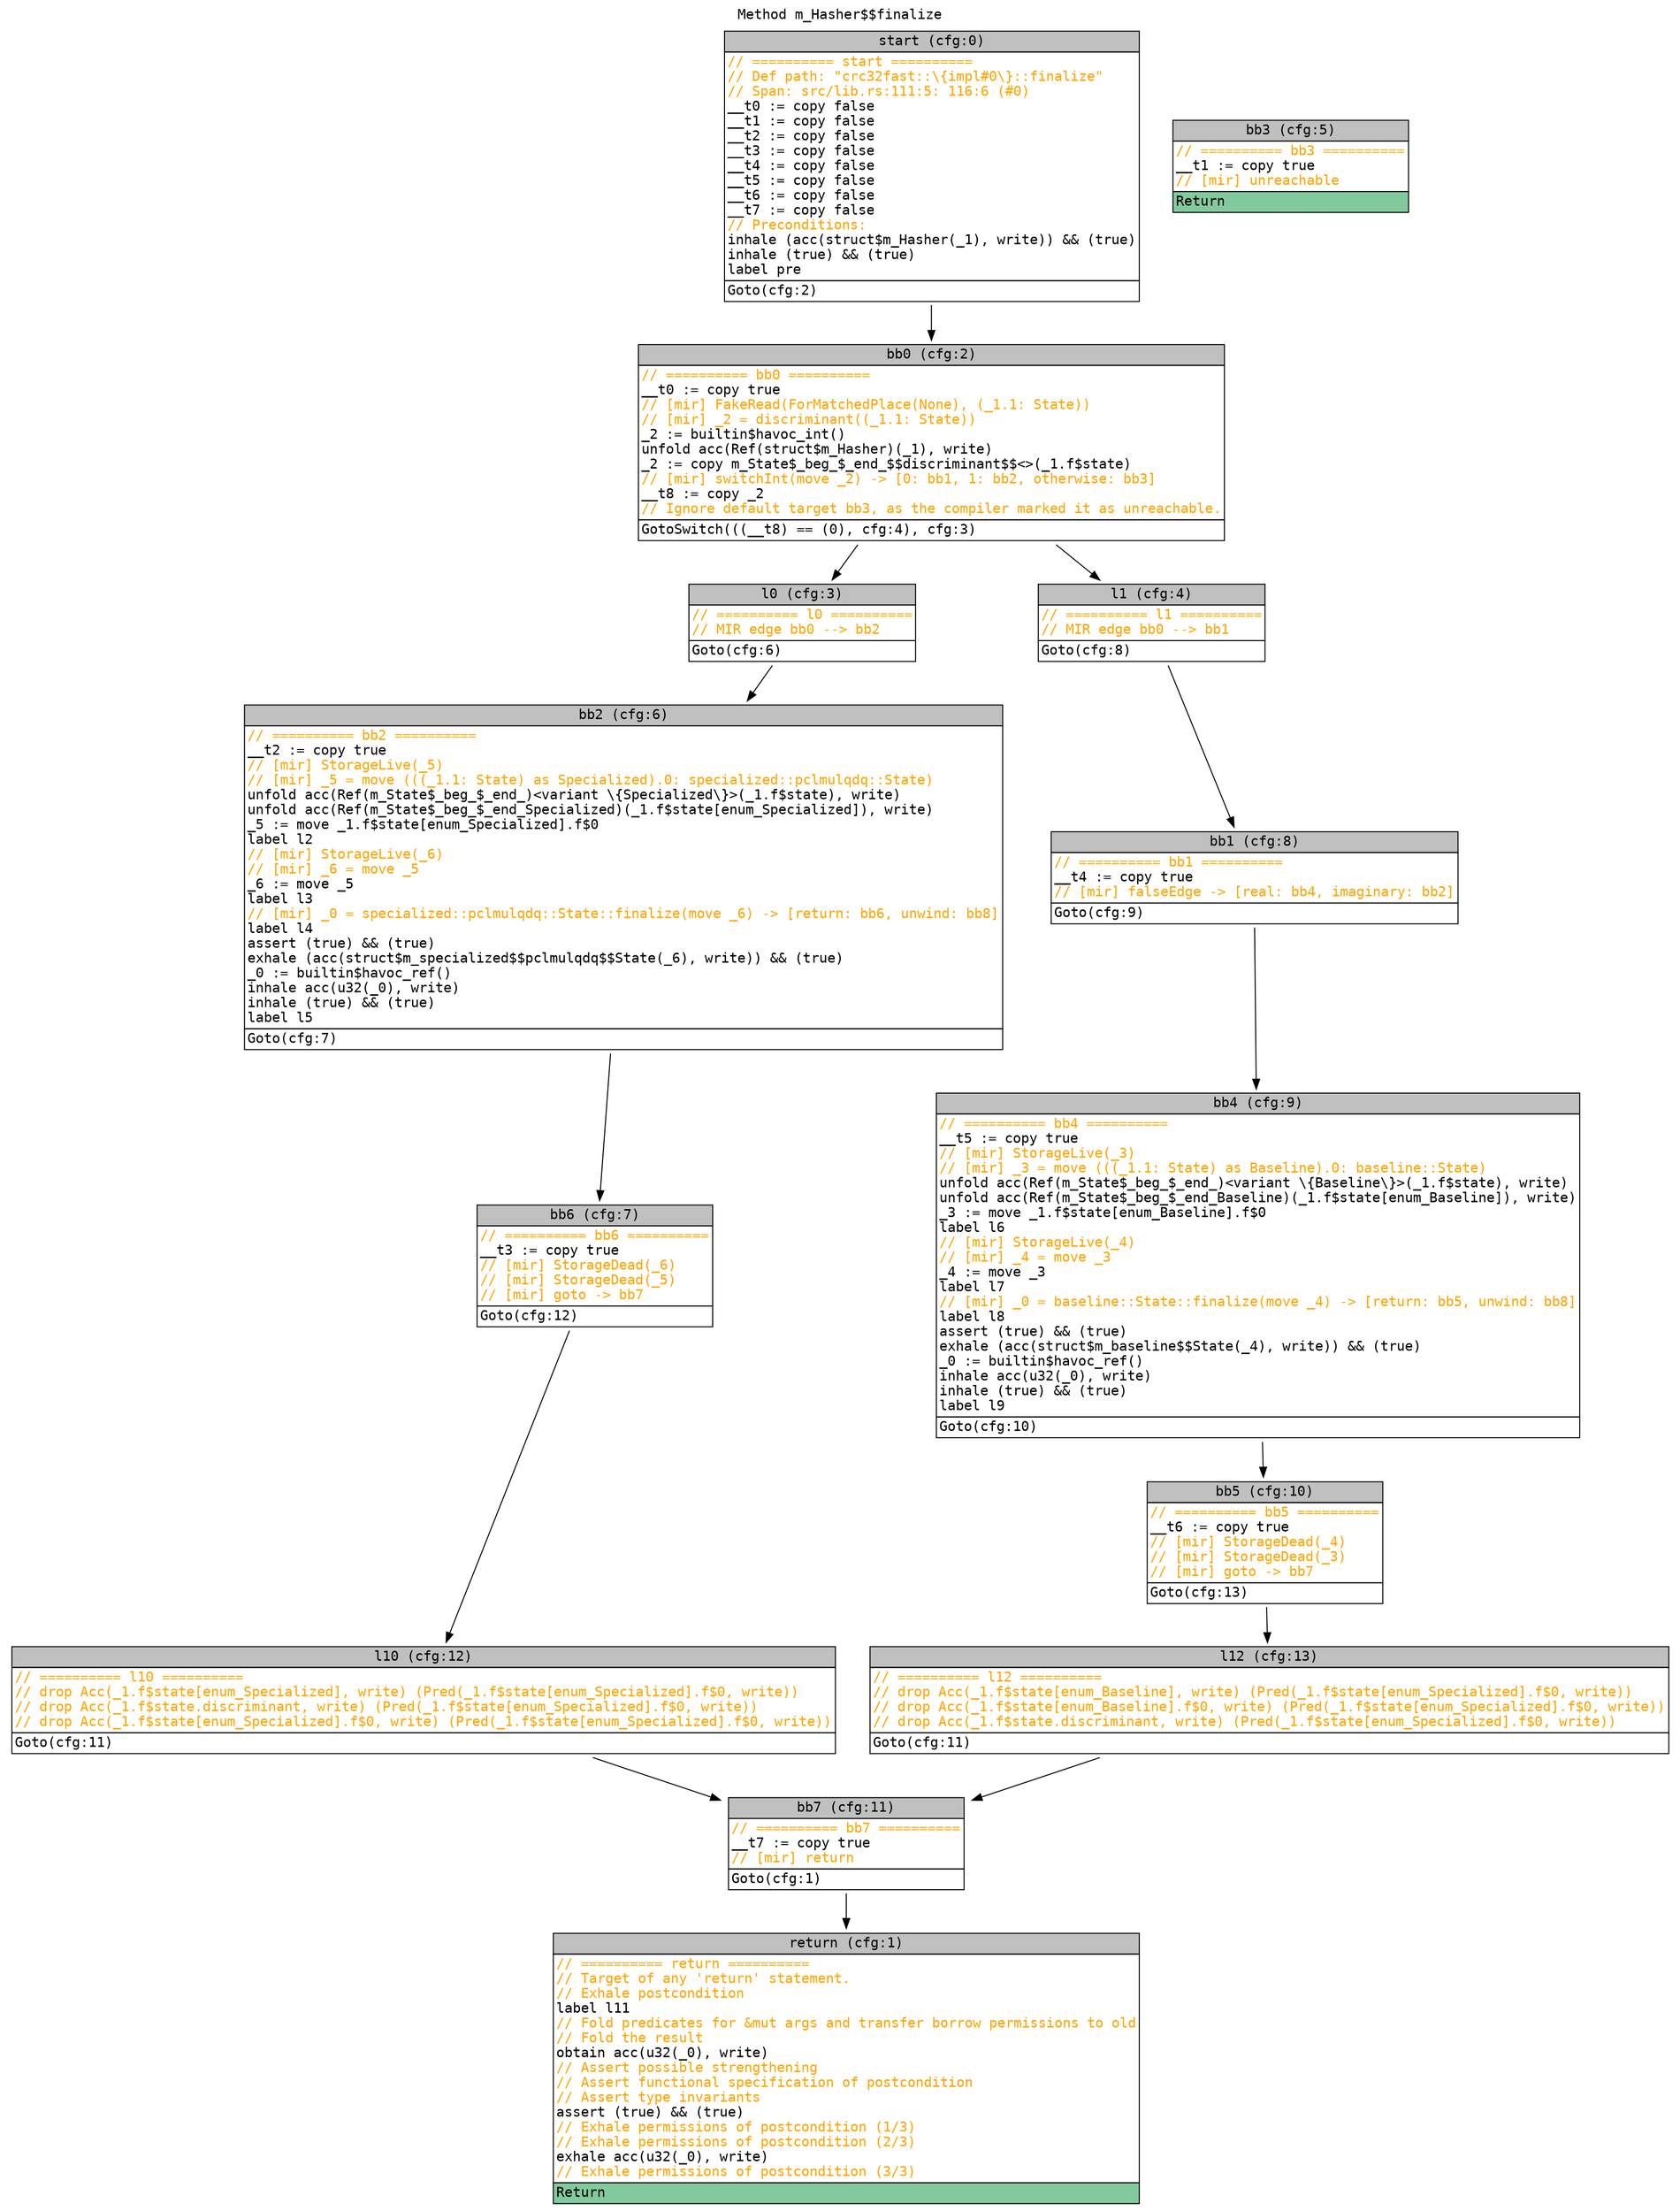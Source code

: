 digraph CFG {
graph [fontname=monospace];
node [fontname=monospace];
edge [fontname=monospace];
labelloc="t";
label="Method m_Hasher$$finalize";
"block_start" [shape=none,label=<<table border="0" cellborder="1" cellspacing="0"><tr><td bgcolor="gray" align="center">start (cfg:0)</td></tr><tr><td align="left" balign="left"><font color="orange">// ========== start ==========</font><br/><font color="orange">// Def path: "crc32fast::\{impl#0\}::finalize"</font><br/><font color="orange">// Span: src/lib.rs:111:5: 116:6 (#0)</font><br/>__t0 := copy false<br/>__t1 := copy false<br/>__t2 := copy false<br/>__t3 := copy false<br/>__t4 := copy false<br/>__t5 := copy false<br/>__t6 := copy false<br/>__t7 := copy false<br/><font color="orange">// Preconditions:</font><br/>inhale (acc(struct$m_Hasher(_1), write)) &amp;&amp; (true)<br/>inhale (true) &amp;&amp; (true)<br/>label pre</td></tr><tr><td align="left">Goto(cfg:2)<br/></td></tr></table>>];
"block_return" [shape=none,label=<<table border="0" cellborder="1" cellspacing="0"><tr><td bgcolor="gray" align="center">return (cfg:1)</td></tr><tr><td align="left" balign="left"><font color="orange">// ========== return ==========</font><br/><font color="orange">// Target of any 'return' statement.</font><br/><font color="orange">// Exhale postcondition</font><br/>label l11<br/><font color="orange">// Fold predicates for &amp;mut args and transfer borrow permissions to old</font><br/><font color="orange">// Fold the result</font><br/>obtain acc(u32(_0), write)<br/><font color="orange">// Assert possible strengthening</font><br/><font color="orange">// Assert functional specification of postcondition</font><br/><font color="orange">// Assert type invariants</font><br/>assert (true) &amp;&amp; (true)<br/><font color="orange">// Exhale permissions of postcondition (1/3)</font><br/><font color="orange">// Exhale permissions of postcondition (2/3)</font><br/>exhale acc(u32(_0), write)<br/><font color="orange">// Exhale permissions of postcondition (3/3)</font></td></tr><tr><td align="left" bgcolor="#82CA9D">Return<br/></td></tr></table>>];
"block_bb0" [shape=none,label=<<table border="0" cellborder="1" cellspacing="0"><tr><td bgcolor="gray" align="center">bb0 (cfg:2)</td></tr><tr><td align="left" balign="left"><font color="orange">// ========== bb0 ==========</font><br/>__t0 := copy true<br/><font color="orange">// [mir] FakeRead(ForMatchedPlace(None), (_1.1: State))</font><br/><font color="orange">// [mir] _2 = discriminant((_1.1: State))</font><br/>_2 := builtin$havoc_int()<br/>unfold acc(Ref(struct$m_Hasher)(_1), write)<br/>_2 := copy m_State$_beg_$_end_$$discriminant$$&lt;&gt;(_1.f$state)<br/><font color="orange">// [mir] switchInt(move _2) -&gt; [0: bb1, 1: bb2, otherwise: bb3]</font><br/>__t8 := copy _2<br/><font color="orange">// Ignore default target bb3, as the compiler marked it as unreachable.</font></td></tr><tr><td align="left">GotoSwitch(((__t8) == (0), cfg:4), cfg:3)<br/></td></tr></table>>];
"block_l0" [shape=none,label=<<table border="0" cellborder="1" cellspacing="0"><tr><td bgcolor="gray" align="center">l0 (cfg:3)</td></tr><tr><td align="left" balign="left"><font color="orange">// ========== l0 ==========</font><br/><font color="orange">// MIR edge bb0 --&gt; bb2</font></td></tr><tr><td align="left">Goto(cfg:6)<br/></td></tr></table>>];
"block_l1" [shape=none,label=<<table border="0" cellborder="1" cellspacing="0"><tr><td bgcolor="gray" align="center">l1 (cfg:4)</td></tr><tr><td align="left" balign="left"><font color="orange">// ========== l1 ==========</font><br/><font color="orange">// MIR edge bb0 --&gt; bb1</font></td></tr><tr><td align="left">Goto(cfg:8)<br/></td></tr></table>>];
"block_bb3" [shape=none,label=<<table border="0" cellborder="1" cellspacing="0"><tr><td bgcolor="gray" align="center">bb3 (cfg:5)</td></tr><tr><td align="left" balign="left"><font color="orange">// ========== bb3 ==========</font><br/>__t1 := copy true<br/><font color="orange">// [mir] unreachable</font></td></tr><tr><td align="left" bgcolor="#82CA9D">Return<br/></td></tr></table>>];
"block_bb2" [shape=none,label=<<table border="0" cellborder="1" cellspacing="0"><tr><td bgcolor="gray" align="center">bb2 (cfg:6)</td></tr><tr><td align="left" balign="left"><font color="orange">// ========== bb2 ==========</font><br/>__t2 := copy true<br/><font color="orange">// [mir] StorageLive(_5)</font><br/><font color="orange">// [mir] _5 = move (((_1.1: State) as Specialized).0: specialized::pclmulqdq::State)</font><br/>unfold acc(Ref(m_State$_beg_$_end_)&lt;variant \{Specialized\}&gt;(_1.f$state), write)<br/>unfold acc(Ref(m_State$_beg_$_end_Specialized)(_1.f$state[enum_Specialized]), write)<br/>_5 := move _1.f$state[enum_Specialized].f$0<br/>label l2<br/><font color="orange">// [mir] StorageLive(_6)</font><br/><font color="orange">// [mir] _6 = move _5</font><br/>_6 := move _5<br/>label l3<br/><font color="orange">// [mir] _0 = specialized::pclmulqdq::State::finalize(move _6) -&gt; [return: bb6, unwind: bb8]</font><br/>label l4<br/>assert (true) &amp;&amp; (true)<br/>exhale (acc(struct$m_specialized$$pclmulqdq$$State(_6), write)) &amp;&amp; (true)<br/>_0 := builtin$havoc_ref()<br/>inhale acc(u32(_0), write)<br/>inhale (true) &amp;&amp; (true)<br/>label l5</td></tr><tr><td align="left">Goto(cfg:7)<br/></td></tr></table>>];
"block_bb6" [shape=none,label=<<table border="0" cellborder="1" cellspacing="0"><tr><td bgcolor="gray" align="center">bb6 (cfg:7)</td></tr><tr><td align="left" balign="left"><font color="orange">// ========== bb6 ==========</font><br/>__t3 := copy true<br/><font color="orange">// [mir] StorageDead(_6)</font><br/><font color="orange">// [mir] StorageDead(_5)</font><br/><font color="orange">// [mir] goto -&gt; bb7</font></td></tr><tr><td align="left">Goto(cfg:12)<br/></td></tr></table>>];
"block_bb1" [shape=none,label=<<table border="0" cellborder="1" cellspacing="0"><tr><td bgcolor="gray" align="center">bb1 (cfg:8)</td></tr><tr><td align="left" balign="left"><font color="orange">// ========== bb1 ==========</font><br/>__t4 := copy true<br/><font color="orange">// [mir] falseEdge -&gt; [real: bb4, imaginary: bb2]</font></td></tr><tr><td align="left">Goto(cfg:9)<br/></td></tr></table>>];
"block_bb4" [shape=none,label=<<table border="0" cellborder="1" cellspacing="0"><tr><td bgcolor="gray" align="center">bb4 (cfg:9)</td></tr><tr><td align="left" balign="left"><font color="orange">// ========== bb4 ==========</font><br/>__t5 := copy true<br/><font color="orange">// [mir] StorageLive(_3)</font><br/><font color="orange">// [mir] _3 = move (((_1.1: State) as Baseline).0: baseline::State)</font><br/>unfold acc(Ref(m_State$_beg_$_end_)&lt;variant \{Baseline\}&gt;(_1.f$state), write)<br/>unfold acc(Ref(m_State$_beg_$_end_Baseline)(_1.f$state[enum_Baseline]), write)<br/>_3 := move _1.f$state[enum_Baseline].f$0<br/>label l6<br/><font color="orange">// [mir] StorageLive(_4)</font><br/><font color="orange">// [mir] _4 = move _3</font><br/>_4 := move _3<br/>label l7<br/><font color="orange">// [mir] _0 = baseline::State::finalize(move _4) -&gt; [return: bb5, unwind: bb8]</font><br/>label l8<br/>assert (true) &amp;&amp; (true)<br/>exhale (acc(struct$m_baseline$$State(_4), write)) &amp;&amp; (true)<br/>_0 := builtin$havoc_ref()<br/>inhale acc(u32(_0), write)<br/>inhale (true) &amp;&amp; (true)<br/>label l9</td></tr><tr><td align="left">Goto(cfg:10)<br/></td></tr></table>>];
"block_bb5" [shape=none,label=<<table border="0" cellborder="1" cellspacing="0"><tr><td bgcolor="gray" align="center">bb5 (cfg:10)</td></tr><tr><td align="left" balign="left"><font color="orange">// ========== bb5 ==========</font><br/>__t6 := copy true<br/><font color="orange">// [mir] StorageDead(_4)</font><br/><font color="orange">// [mir] StorageDead(_3)</font><br/><font color="orange">// [mir] goto -&gt; bb7</font></td></tr><tr><td align="left">Goto(cfg:13)<br/></td></tr></table>>];
"block_bb7" [shape=none,label=<<table border="0" cellborder="1" cellspacing="0"><tr><td bgcolor="gray" align="center">bb7 (cfg:11)</td></tr><tr><td align="left" balign="left"><font color="orange">// ========== bb7 ==========</font><br/>__t7 := copy true<br/><font color="orange">// [mir] return</font></td></tr><tr><td align="left">Goto(cfg:1)<br/></td></tr></table>>];
"block_l10" [shape=none,label=<<table border="0" cellborder="1" cellspacing="0"><tr><td bgcolor="gray" align="center">l10 (cfg:12)</td></tr><tr><td align="left" balign="left"><font color="orange">// ========== l10 ==========</font><br/><font color="orange">// drop Acc(_1.f$state[enum_Specialized], write) (Pred(_1.f$state[enum_Specialized].f$0, write))</font><br/><font color="orange">// drop Acc(_1.f$state.discriminant, write) (Pred(_1.f$state[enum_Specialized].f$0, write))</font><br/><font color="orange">// drop Acc(_1.f$state[enum_Specialized].f$0, write) (Pred(_1.f$state[enum_Specialized].f$0, write))</font></td></tr><tr><td align="left">Goto(cfg:11)<br/></td></tr></table>>];
"block_l12" [shape=none,label=<<table border="0" cellborder="1" cellspacing="0"><tr><td bgcolor="gray" align="center">l12 (cfg:13)</td></tr><tr><td align="left" balign="left"><font color="orange">// ========== l12 ==========</font><br/><font color="orange">// drop Acc(_1.f$state[enum_Baseline], write) (Pred(_1.f$state[enum_Specialized].f$0, write))</font><br/><font color="orange">// drop Acc(_1.f$state[enum_Baseline].f$0, write) (Pred(_1.f$state[enum_Specialized].f$0, write))</font><br/><font color="orange">// drop Acc(_1.f$state.discriminant, write) (Pred(_1.f$state[enum_Specialized].f$0, write))</font></td></tr><tr><td align="left">Goto(cfg:11)<br/></td></tr></table>>];
"block_start" -> "block_bb0";
"block_bb0" -> "block_l1";
"block_bb0" -> "block_l0";
"block_l0" -> "block_bb2";
"block_l1" -> "block_bb1";
"block_bb2" -> "block_bb6";
"block_bb6" -> "block_l10";
"block_bb1" -> "block_bb4";
"block_bb4" -> "block_bb5";
"block_bb5" -> "block_l12";
"block_bb7" -> "block_return";
"block_l10" -> "block_bb7";
"block_l12" -> "block_bb7";
}
